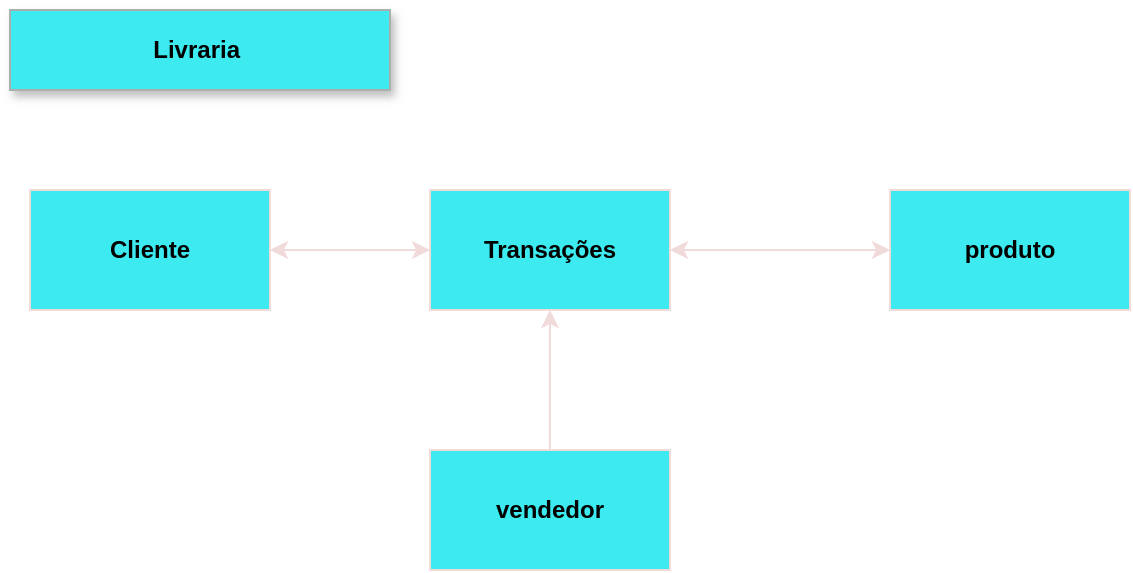 <mxfile>
    <diagram id="QXTh9ya6ai22UR2-QfdN" name="Page-1">
        <mxGraphModel dx="719" dy="443" grid="1" gridSize="10" guides="1" tooltips="1" connect="1" arrows="1" fold="1" page="1" pageScale="1" pageWidth="850" pageHeight="1100" math="0" shadow="0">
            <root>
                <mxCell id="0"/>
                <mxCell id="1" parent="0"/>
                <mxCell id="2" value="&lt;b&gt;Cliente&lt;/b&gt;" style="rounded=0;whiteSpace=wrap;html=1;fillColor=#3CEAF0;strokeColor=#F0DADA;" parent="1" vertex="1">
                    <mxGeometry x="90" y="140" width="120" height="60" as="geometry"/>
                </mxCell>
                <mxCell id="9" style="edgeStyle=none;html=1;exitX=0.5;exitY=0;exitDx=0;exitDy=0;entryX=0.5;entryY=1;entryDx=0;entryDy=0;fillColor=#1D0101;strokeColor=#F0DADA;" edge="1" parent="1" source="3" target="5">
                    <mxGeometry relative="1" as="geometry">
                        <Array as="points">
                            <mxPoint x="350" y="240"/>
                        </Array>
                    </mxGeometry>
                </mxCell>
                <mxCell id="3" value="&lt;b&gt;vendedor&lt;/b&gt;" style="rounded=0;whiteSpace=wrap;html=1;fillColor=#3CEAF0;strokeColor=#F0DADA;" parent="1" vertex="1">
                    <mxGeometry x="290" y="270" width="120" height="60" as="geometry"/>
                </mxCell>
                <mxCell id="4" value="&lt;b&gt;produto&lt;/b&gt;" style="rounded=0;whiteSpace=wrap;html=1;fillColor=#3CEAF0;strokeColor=#F0DADA;" parent="1" vertex="1">
                    <mxGeometry x="520" y="140" width="120" height="60" as="geometry"/>
                </mxCell>
                <mxCell id="7" value="" style="edgeStyle=none;html=1;startArrow=classic;startFill=1;fillColor=#1D0101;strokeColor=#F0DADA;" parent="1" source="5" target="4" edge="1">
                    <mxGeometry relative="1" as="geometry"/>
                </mxCell>
                <mxCell id="8" value="" style="edgeStyle=none;html=1;startArrow=classic;startFill=1;fillColor=#1D0101;strokeColor=#F0DADA;" parent="1" source="5" target="2" edge="1">
                    <mxGeometry relative="1" as="geometry"/>
                </mxCell>
                <mxCell id="5" value="&lt;b&gt;Transações&lt;/b&gt;" style="rounded=0;whiteSpace=wrap;html=1;fillColor=#3CEAF0;strokeColor=#F0DADA;" parent="1" vertex="1">
                    <mxGeometry x="290" y="140" width="120" height="60" as="geometry"/>
                </mxCell>
                <mxCell id="14" value="&lt;b&gt;Livraria&amp;nbsp;&lt;/b&gt;" style="text;strokeColor=#ACADAD;align=center;fillColor=#3CEAF0;html=1;verticalAlign=middle;whiteSpace=wrap;rounded=0;shadow=1;" vertex="1" parent="1">
                    <mxGeometry x="80" y="50" width="190" height="40" as="geometry"/>
                </mxCell>
            </root>
        </mxGraphModel>
    </diagram>
</mxfile>